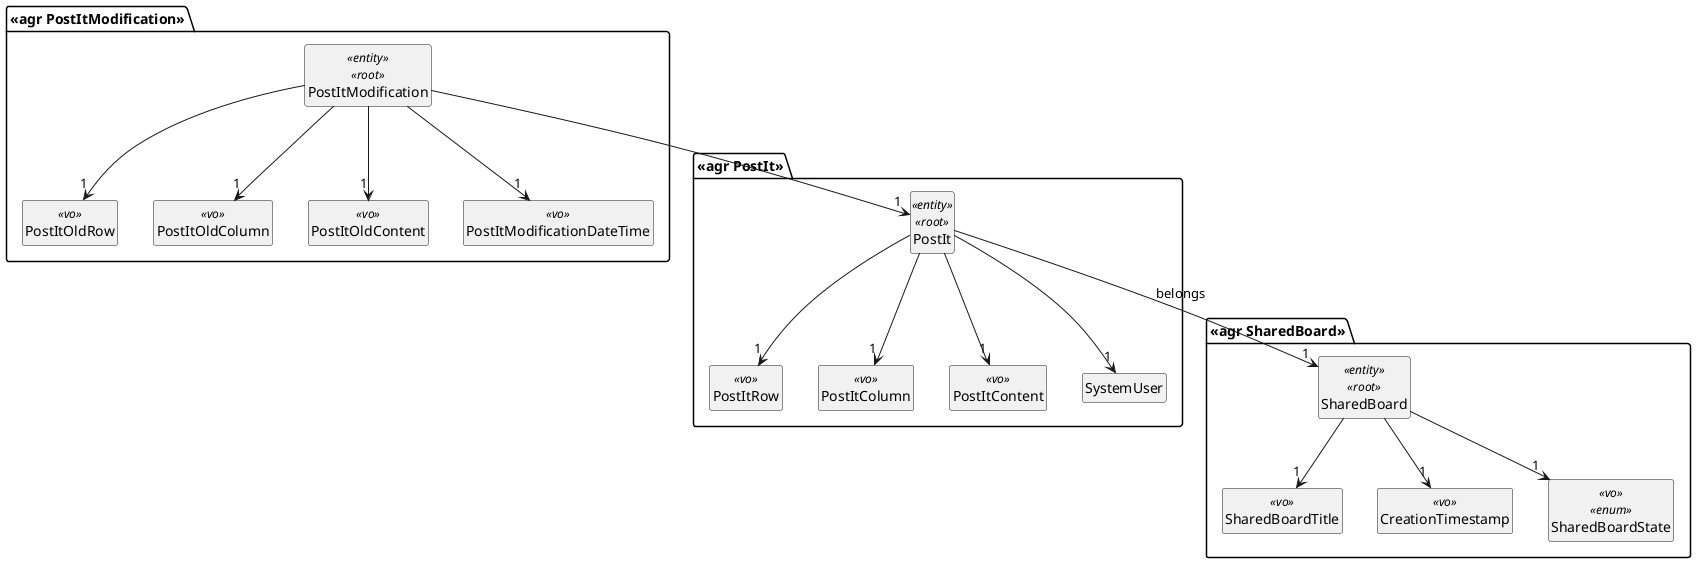 @startuml

hide circles
hide fields
hide empty members

package "<<agr SharedBoard>>"{
    class SharedBoard<<entity>><<root>>{}
    class SharedBoardTitle<<vo>>{}
    class CreationTimestamp<<vo>>{}
    class SharedBoardState<<vo>><<enum>>{}

    SharedBoard --> "1" SharedBoardState
    SharedBoard --> "1" SharedBoardTitle
    SharedBoard --> "1" CreationTimestamp
}

package "<<agr PostIt>>"{
    class PostIt<<entity>><<root>>{}
    class PostItRow<<vo>>{}
    class PostItColumn<<vo>>{}
    class PostItContent<<vo>>{}

    PostIt --> "1" SharedBoard : belongs
    PostIt --> "1" PostItRow
    PostIt --> "1" PostItColumn
    PostIt --> "1" SystemUser
    PostIt --> "1" PostItContent
}

package "<<agr PostItModification>>"{
    class PostItModification<<entity>><<root>>{}
    class PostItOldRow<<vo>>{}
    class PostItOldColumn<<vo>>{}
    class PostItOldContent<<vo>>{}
    class PostItModificationDateTime<<vo>>{}

    PostItModification --> "1" PostIt
    PostItModification --> "1" PostItOldRow
    PostItModification --> "1" PostItOldColumn
    PostItModification --> "1" PostItOldContent
    PostItModification --> "1" PostItModificationDateTime

}

@enduml